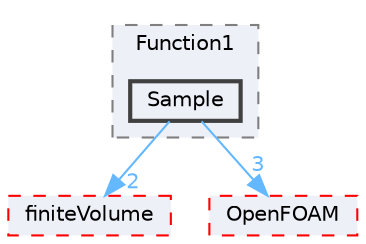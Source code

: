 digraph "src/sampling/functions/Function1/Sample"
{
 // LATEX_PDF_SIZE
  bgcolor="transparent";
  edge [fontname=Helvetica,fontsize=10,labelfontname=Helvetica,labelfontsize=10];
  node [fontname=Helvetica,fontsize=10,shape=box,height=0.2,width=0.4];
  compound=true
  subgraph clusterdir_3e7b09d9b36087a59b55eef57db16dad {
    graph [ bgcolor="#edf0f7", pencolor="grey50", label="Function1", fontname=Helvetica,fontsize=10 style="filled,dashed", URL="dir_3e7b09d9b36087a59b55eef57db16dad.html",tooltip=""]
  dir_41ee3edbc81dab9c52931bccc400f96f [label="Sample", fillcolor="#edf0f7", color="grey25", style="filled,bold", URL="dir_41ee3edbc81dab9c52931bccc400f96f.html",tooltip=""];
  }
  dir_9bd15774b555cf7259a6fa18f99fe99b [label="finiteVolume", fillcolor="#edf0f7", color="red", style="filled,dashed", URL="dir_9bd15774b555cf7259a6fa18f99fe99b.html",tooltip=""];
  dir_c5473ff19b20e6ec4dfe5c310b3778a8 [label="OpenFOAM", fillcolor="#edf0f7", color="red", style="filled,dashed", URL="dir_c5473ff19b20e6ec4dfe5c310b3778a8.html",tooltip=""];
  dir_41ee3edbc81dab9c52931bccc400f96f->dir_9bd15774b555cf7259a6fa18f99fe99b [headlabel="2", labeldistance=1.5 headhref="dir_003392_001387.html" href="dir_003392_001387.html" color="steelblue1" fontcolor="steelblue1"];
  dir_41ee3edbc81dab9c52931bccc400f96f->dir_c5473ff19b20e6ec4dfe5c310b3778a8 [headlabel="3", labeldistance=1.5 headhref="dir_003392_002695.html" href="dir_003392_002695.html" color="steelblue1" fontcolor="steelblue1"];
}
